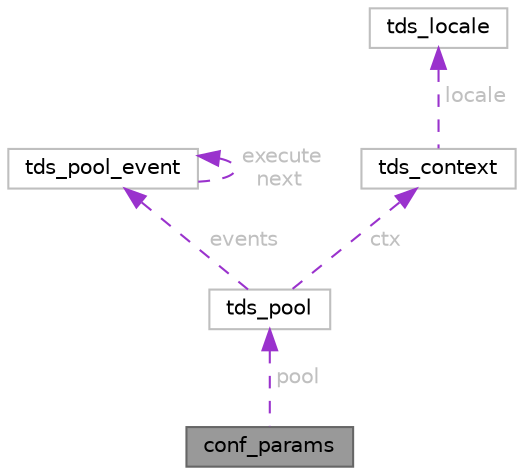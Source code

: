 digraph "conf_params"
{
 // LATEX_PDF_SIZE
  bgcolor="transparent";
  edge [fontname=Helvetica,fontsize=10,labelfontname=Helvetica,labelfontsize=10];
  node [fontname=Helvetica,fontsize=10,shape=box,height=0.2,width=0.4];
  Node1 [id="Node000001",label="conf_params",height=0.2,width=0.4,color="gray40", fillcolor="grey60", style="filled", fontcolor="black",tooltip=" "];
  Node2 -> Node1 [id="edge1_Node000001_Node000002",dir="back",color="darkorchid3",style="dashed",tooltip=" ",label=" pool",fontcolor="grey" ];
  Node2 [id="Node000002",label="tds_pool",height=0.2,width=0.4,color="grey75", fillcolor="white", style="filled",URL="$a00730.html",tooltip=" "];
  Node3 -> Node2 [id="edge2_Node000002_Node000003",dir="back",color="darkorchid3",style="dashed",tooltip=" ",label=" events",fontcolor="grey" ];
  Node3 [id="Node000003",label="tds_pool_event",height=0.2,width=0.4,color="grey75", fillcolor="white", style="filled",URL="$a00714.html",tooltip=" "];
  Node3 -> Node3 [id="edge3_Node000003_Node000003",dir="back",color="darkorchid3",style="dashed",tooltip=" ",label=" execute\nnext",fontcolor="grey" ];
  Node4 -> Node2 [id="edge4_Node000002_Node000004",dir="back",color="darkorchid3",style="dashed",tooltip=" ",label=" ctx",fontcolor="grey" ];
  Node4 [id="Node000004",label="tds_context",height=0.2,width=0.4,color="grey75", fillcolor="white", style="filled",URL="$a01290.html",tooltip=" "];
  Node5 -> Node4 [id="edge5_Node000004_Node000005",dir="back",color="darkorchid3",style="dashed",tooltip=" ",label=" locale",fontcolor="grey" ];
  Node5 [id="Node000005",label="tds_locale",height=0.2,width=0.4,color="grey75", fillcolor="white", style="filled",URL="$a01226.html",tooltip=" "];
}
